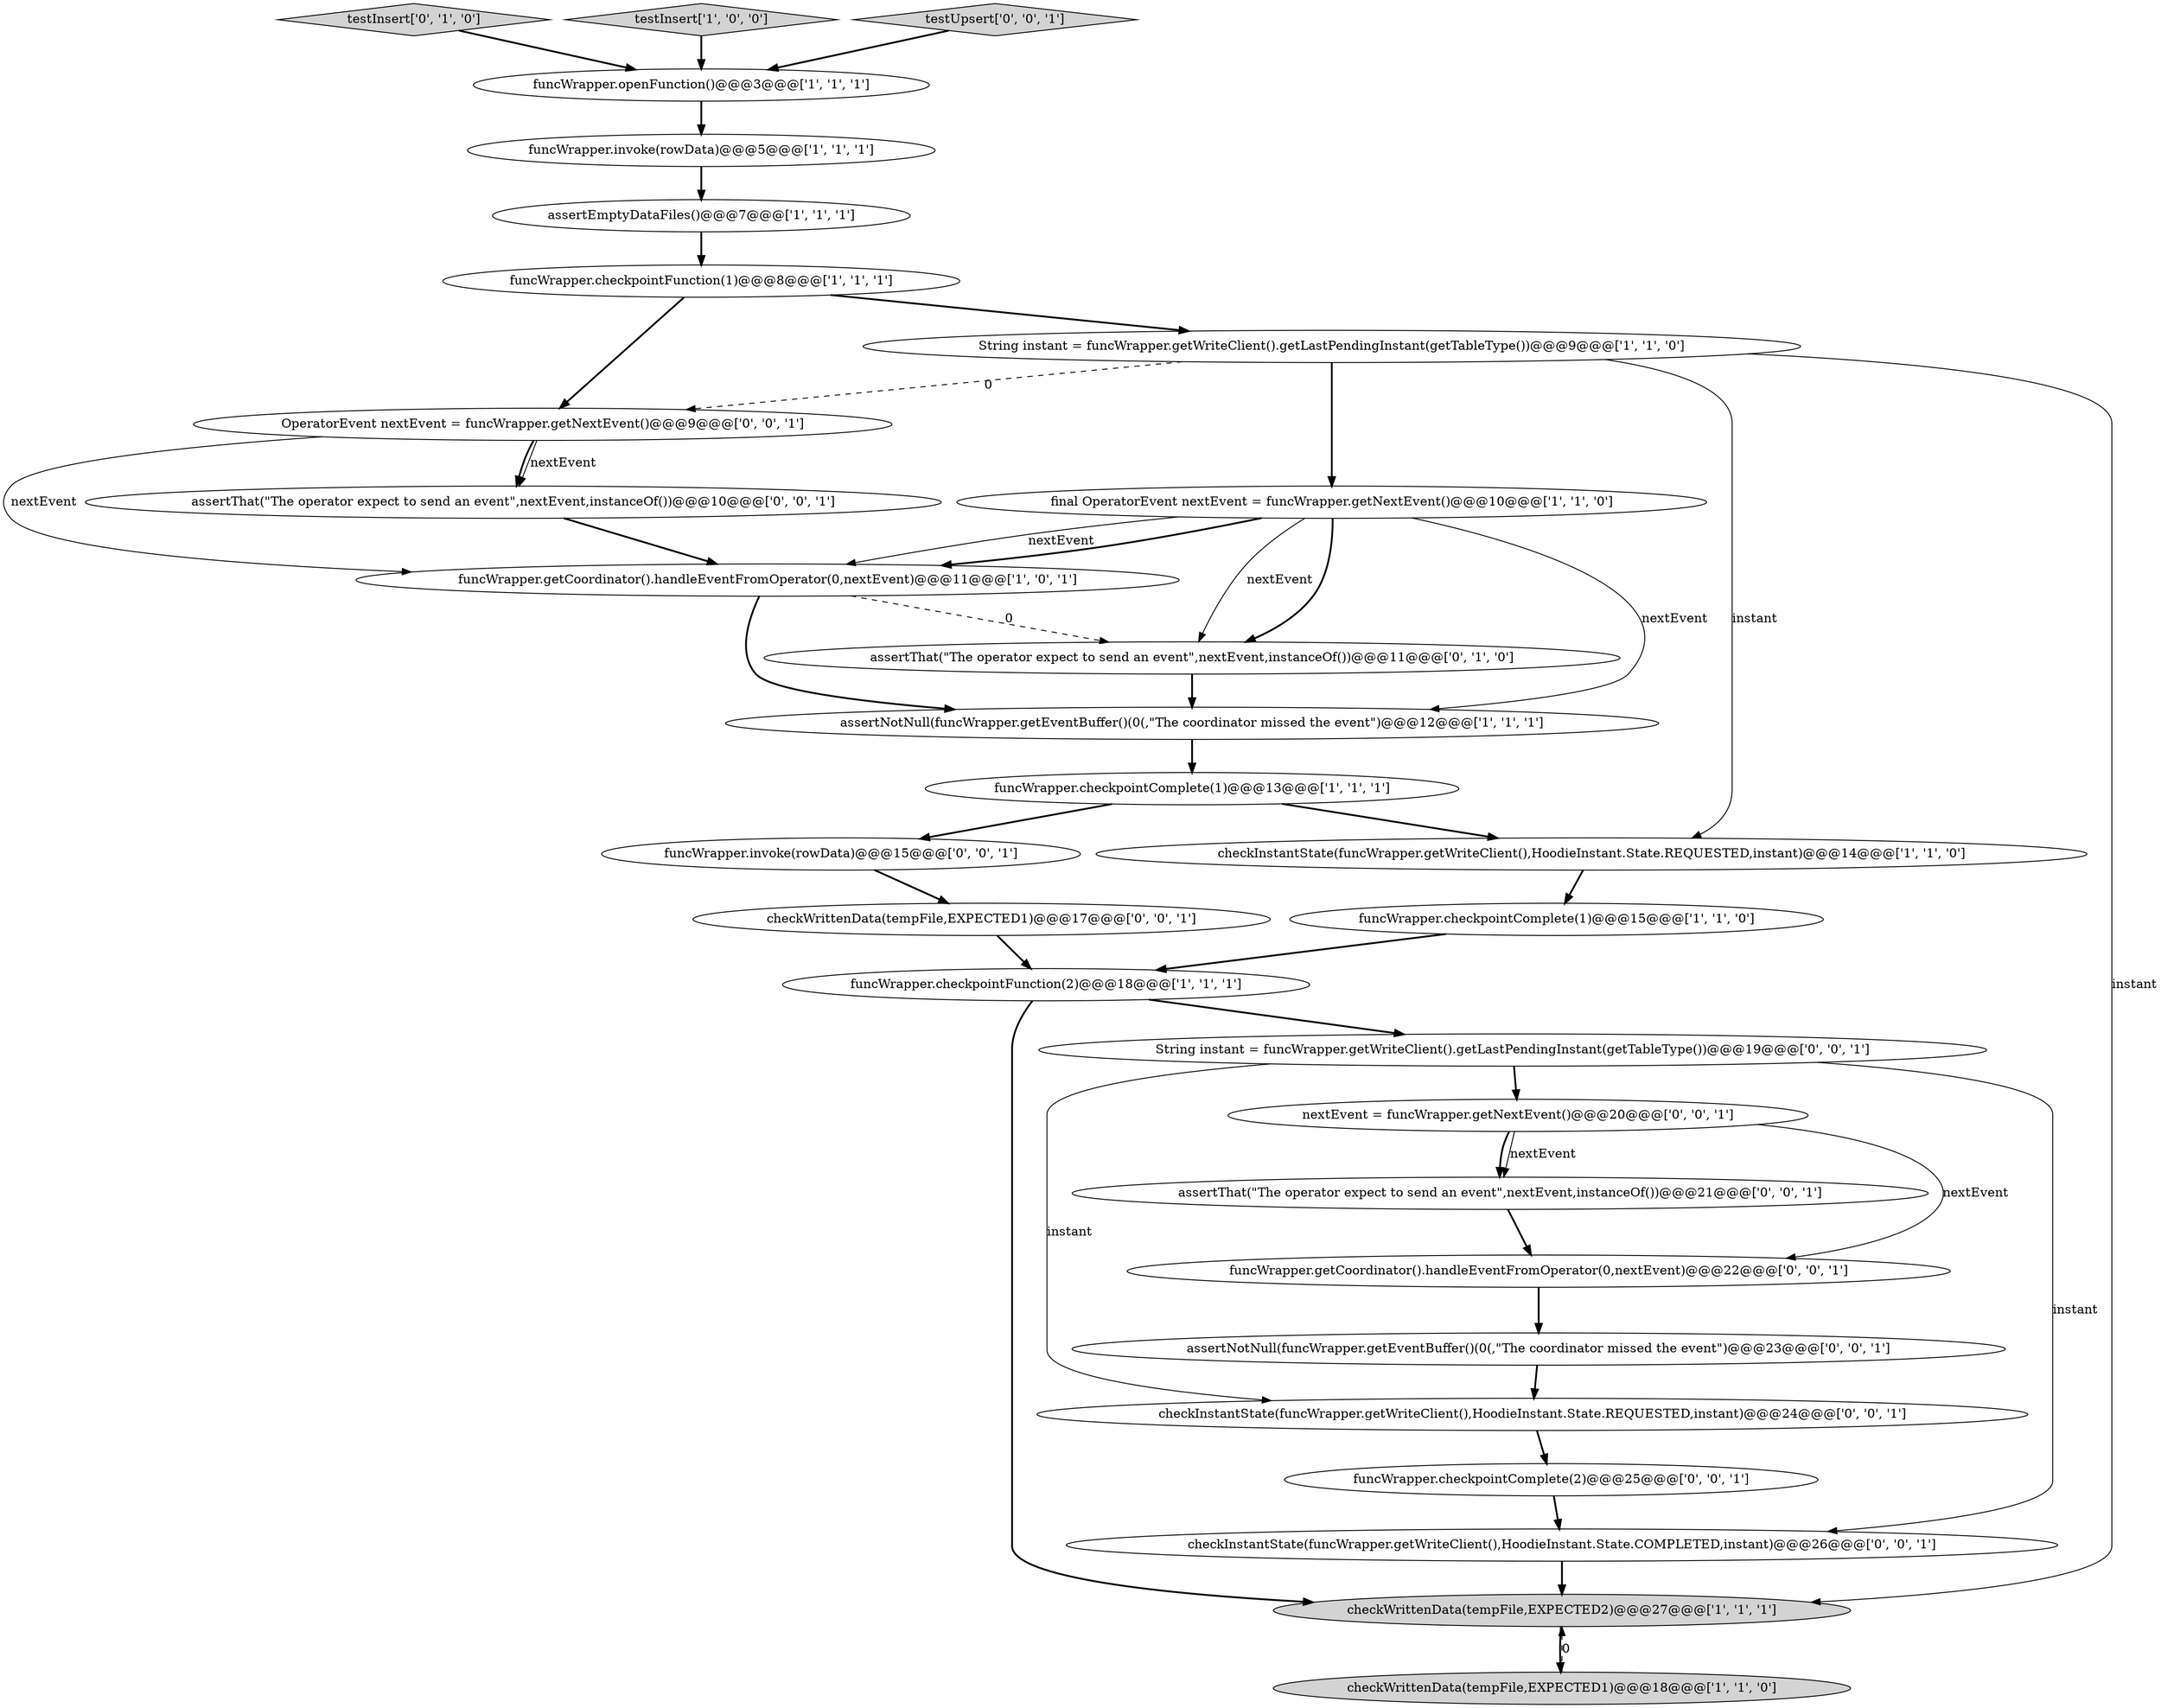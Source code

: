 digraph {
1 [style = filled, label = "funcWrapper.getCoordinator().handleEventFromOperator(0,nextEvent)@@@11@@@['1', '0', '1']", fillcolor = white, shape = ellipse image = "AAA0AAABBB1BBB"];
14 [style = filled, label = "funcWrapper.openFunction()@@@3@@@['1', '1', '1']", fillcolor = white, shape = ellipse image = "AAA0AAABBB1BBB"];
16 [style = filled, label = "testInsert['0', '1', '0']", fillcolor = lightgray, shape = diamond image = "AAA0AAABBB2BBB"];
3 [style = filled, label = "testInsert['1', '0', '0']", fillcolor = lightgray, shape = diamond image = "AAA0AAABBB1BBB"];
21 [style = filled, label = "testUpsert['0', '0', '1']", fillcolor = lightgray, shape = diamond image = "AAA0AAABBB3BBB"];
25 [style = filled, label = "funcWrapper.checkpointComplete(2)@@@25@@@['0', '0', '1']", fillcolor = white, shape = ellipse image = "AAA0AAABBB3BBB"];
8 [style = filled, label = "funcWrapper.invoke(rowData)@@@5@@@['1', '1', '1']", fillcolor = white, shape = ellipse image = "AAA0AAABBB1BBB"];
4 [style = filled, label = "assertNotNull(funcWrapper.getEventBuffer()(0(,\"The coordinator missed the event\")@@@12@@@['1', '1', '1']", fillcolor = white, shape = ellipse image = "AAA0AAABBB1BBB"];
18 [style = filled, label = "OperatorEvent nextEvent = funcWrapper.getNextEvent()@@@9@@@['0', '0', '1']", fillcolor = white, shape = ellipse image = "AAA0AAABBB3BBB"];
28 [style = filled, label = "checkWrittenData(tempFile,EXPECTED1)@@@17@@@['0', '0', '1']", fillcolor = white, shape = ellipse image = "AAA0AAABBB3BBB"];
17 [style = filled, label = "String instant = funcWrapper.getWriteClient().getLastPendingInstant(getTableType())@@@19@@@['0', '0', '1']", fillcolor = white, shape = ellipse image = "AAA0AAABBB3BBB"];
9 [style = filled, label = "funcWrapper.checkpointComplete(1)@@@13@@@['1', '1', '1']", fillcolor = white, shape = ellipse image = "AAA0AAABBB1BBB"];
10 [style = filled, label = "funcWrapper.checkpointFunction(2)@@@18@@@['1', '1', '1']", fillcolor = white, shape = ellipse image = "AAA0AAABBB1BBB"];
7 [style = filled, label = "checkInstantState(funcWrapper.getWriteClient(),HoodieInstant.State.REQUESTED,instant)@@@14@@@['1', '1', '0']", fillcolor = white, shape = ellipse image = "AAA0AAABBB1BBB"];
26 [style = filled, label = "assertThat(\"The operator expect to send an event\",nextEvent,instanceOf())@@@10@@@['0', '0', '1']", fillcolor = white, shape = ellipse image = "AAA0AAABBB3BBB"];
0 [style = filled, label = "checkWrittenData(tempFile,EXPECTED1)@@@18@@@['1', '1', '0']", fillcolor = lightgray, shape = ellipse image = "AAA0AAABBB1BBB"];
22 [style = filled, label = "assertThat(\"The operator expect to send an event\",nextEvent,instanceOf())@@@21@@@['0', '0', '1']", fillcolor = white, shape = ellipse image = "AAA0AAABBB3BBB"];
23 [style = filled, label = "assertNotNull(funcWrapper.getEventBuffer()(0(,\"The coordinator missed the event\")@@@23@@@['0', '0', '1']", fillcolor = white, shape = ellipse image = "AAA0AAABBB3BBB"];
2 [style = filled, label = "funcWrapper.checkpointComplete(1)@@@15@@@['1', '1', '0']", fillcolor = white, shape = ellipse image = "AAA0AAABBB1BBB"];
20 [style = filled, label = "funcWrapper.getCoordinator().handleEventFromOperator(0,nextEvent)@@@22@@@['0', '0', '1']", fillcolor = white, shape = ellipse image = "AAA0AAABBB3BBB"];
15 [style = filled, label = "assertThat(\"The operator expect to send an event\",nextEvent,instanceOf())@@@11@@@['0', '1', '0']", fillcolor = white, shape = ellipse image = "AAA1AAABBB2BBB"];
5 [style = filled, label = "checkWrittenData(tempFile,EXPECTED2)@@@27@@@['1', '1', '1']", fillcolor = lightgray, shape = ellipse image = "AAA0AAABBB1BBB"];
24 [style = filled, label = "checkInstantState(funcWrapper.getWriteClient(),HoodieInstant.State.COMPLETED,instant)@@@26@@@['0', '0', '1']", fillcolor = white, shape = ellipse image = "AAA0AAABBB3BBB"];
13 [style = filled, label = "funcWrapper.checkpointFunction(1)@@@8@@@['1', '1', '1']", fillcolor = white, shape = ellipse image = "AAA0AAABBB1BBB"];
6 [style = filled, label = "String instant = funcWrapper.getWriteClient().getLastPendingInstant(getTableType())@@@9@@@['1', '1', '0']", fillcolor = white, shape = ellipse image = "AAA0AAABBB1BBB"];
27 [style = filled, label = "checkInstantState(funcWrapper.getWriteClient(),HoodieInstant.State.REQUESTED,instant)@@@24@@@['0', '0', '1']", fillcolor = white, shape = ellipse image = "AAA0AAABBB3BBB"];
11 [style = filled, label = "final OperatorEvent nextEvent = funcWrapper.getNextEvent()@@@10@@@['1', '1', '0']", fillcolor = white, shape = ellipse image = "AAA0AAABBB1BBB"];
29 [style = filled, label = "funcWrapper.invoke(rowData)@@@15@@@['0', '0', '1']", fillcolor = white, shape = ellipse image = "AAA0AAABBB3BBB"];
12 [style = filled, label = "assertEmptyDataFiles()@@@7@@@['1', '1', '1']", fillcolor = white, shape = ellipse image = "AAA0AAABBB1BBB"];
19 [style = filled, label = "nextEvent = funcWrapper.getNextEvent()@@@20@@@['0', '0', '1']", fillcolor = white, shape = ellipse image = "AAA0AAABBB3BBB"];
20->23 [style = bold, label=""];
21->14 [style = bold, label=""];
3->14 [style = bold, label=""];
6->18 [style = dashed, label="0"];
27->25 [style = bold, label=""];
8->12 [style = bold, label=""];
10->17 [style = bold, label=""];
17->19 [style = bold, label=""];
6->11 [style = bold, label=""];
25->24 [style = bold, label=""];
15->4 [style = bold, label=""];
29->28 [style = bold, label=""];
13->6 [style = bold, label=""];
11->1 [style = solid, label="nextEvent"];
11->4 [style = solid, label="nextEvent"];
11->15 [style = solid, label="nextEvent"];
19->22 [style = bold, label=""];
11->1 [style = bold, label=""];
2->10 [style = bold, label=""];
11->15 [style = bold, label=""];
22->20 [style = bold, label=""];
18->26 [style = bold, label=""];
13->18 [style = bold, label=""];
0->5 [style = dashed, label="0"];
9->7 [style = bold, label=""];
12->13 [style = bold, label=""];
5->0 [style = bold, label=""];
19->20 [style = solid, label="nextEvent"];
4->9 [style = bold, label=""];
16->14 [style = bold, label=""];
26->1 [style = bold, label=""];
14->8 [style = bold, label=""];
1->4 [style = bold, label=""];
17->24 [style = solid, label="instant"];
1->15 [style = dashed, label="0"];
9->29 [style = bold, label=""];
28->10 [style = bold, label=""];
6->7 [style = solid, label="instant"];
17->27 [style = solid, label="instant"];
6->5 [style = solid, label="instant"];
24->5 [style = bold, label=""];
19->22 [style = solid, label="nextEvent"];
18->26 [style = solid, label="nextEvent"];
10->5 [style = bold, label=""];
18->1 [style = solid, label="nextEvent"];
23->27 [style = bold, label=""];
7->2 [style = bold, label=""];
}
